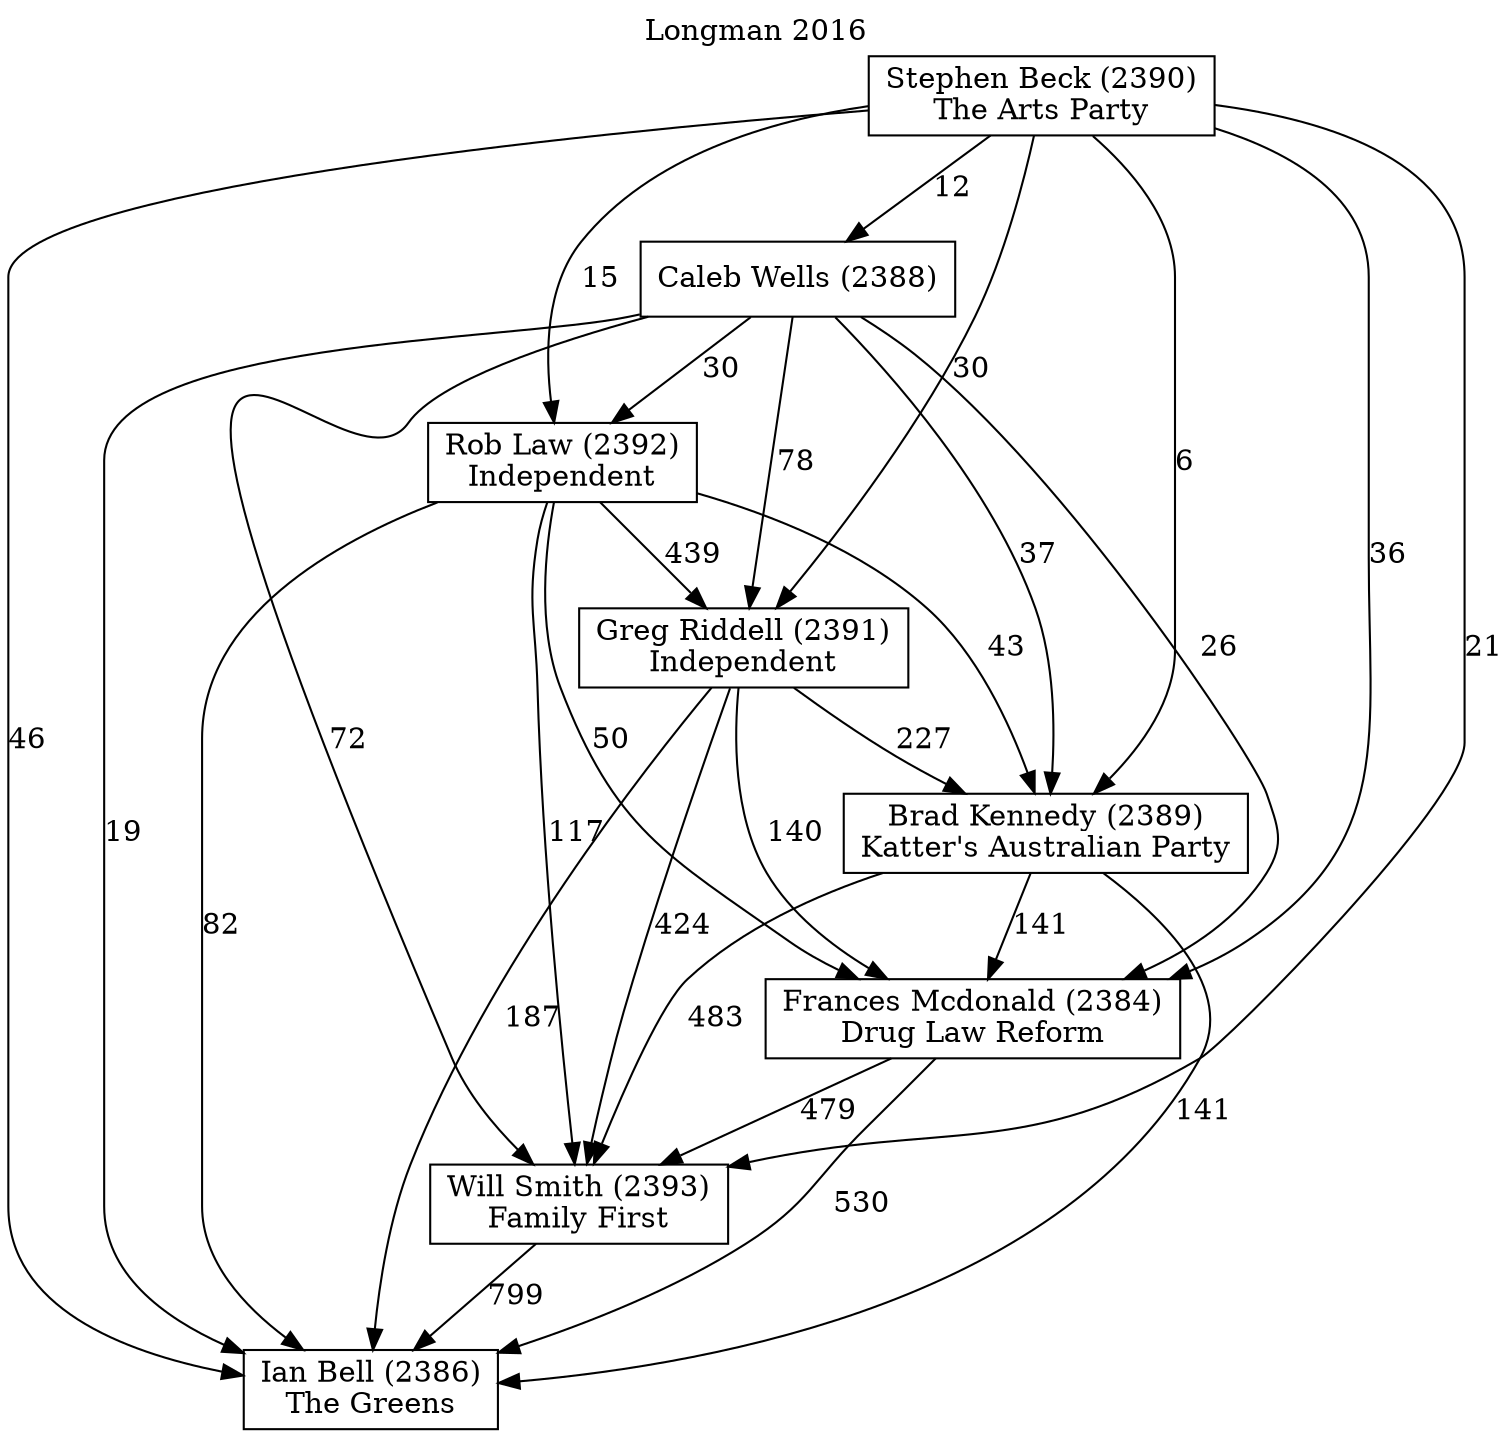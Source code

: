 // House preference flow
digraph "Ian Bell (2386)_Longman_2016" {
	graph [label="Longman 2016" labelloc=t mclimit=10]
	node [shape=box]
	"Brad Kennedy (2389)" [label="Brad Kennedy (2389)
Katter's Australian Party"]
	"Will Smith (2393)" [label="Will Smith (2393)
Family First"]
	"Ian Bell (2386)" [label="Ian Bell (2386)
The Greens"]
	"Stephen Beck (2390)" [label="Stephen Beck (2390)
The Arts Party"]
	"Frances Mcdonald (2384)" [label="Frances Mcdonald (2384)
Drug Law Reform"]
	"Caleb Wells (2388)" [label="Caleb Wells (2388)
"]
	"Greg Riddell (2391)" [label="Greg Riddell (2391)
Independent"]
	"Rob Law (2392)" [label="Rob Law (2392)
Independent"]
	"Rob Law (2392)" -> "Greg Riddell (2391)" [label=439]
	"Frances Mcdonald (2384)" -> "Ian Bell (2386)" [label=530]
	"Caleb Wells (2388)" -> "Rob Law (2392)" [label=30]
	"Rob Law (2392)" -> "Brad Kennedy (2389)" [label=43]
	"Stephen Beck (2390)" -> "Brad Kennedy (2389)" [label=6]
	"Brad Kennedy (2389)" -> "Frances Mcdonald (2384)" [label=141]
	"Stephen Beck (2390)" -> "Will Smith (2393)" [label=21]
	"Rob Law (2392)" -> "Ian Bell (2386)" [label=82]
	"Caleb Wells (2388)" -> "Frances Mcdonald (2384)" [label=26]
	"Will Smith (2393)" -> "Ian Bell (2386)" [label=799]
	"Caleb Wells (2388)" -> "Ian Bell (2386)" [label=19]
	"Greg Riddell (2391)" -> "Will Smith (2393)" [label=424]
	"Rob Law (2392)" -> "Frances Mcdonald (2384)" [label=50]
	"Brad Kennedy (2389)" -> "Ian Bell (2386)" [label=141]
	"Caleb Wells (2388)" -> "Brad Kennedy (2389)" [label=37]
	"Rob Law (2392)" -> "Will Smith (2393)" [label=117]
	"Frances Mcdonald (2384)" -> "Will Smith (2393)" [label=479]
	"Stephen Beck (2390)" -> "Greg Riddell (2391)" [label=30]
	"Greg Riddell (2391)" -> "Brad Kennedy (2389)" [label=227]
	"Greg Riddell (2391)" -> "Frances Mcdonald (2384)" [label=140]
	"Stephen Beck (2390)" -> "Rob Law (2392)" [label=15]
	"Stephen Beck (2390)" -> "Frances Mcdonald (2384)" [label=36]
	"Caleb Wells (2388)" -> "Will Smith (2393)" [label=72]
	"Greg Riddell (2391)" -> "Ian Bell (2386)" [label=187]
	"Brad Kennedy (2389)" -> "Will Smith (2393)" [label=483]
	"Stephen Beck (2390)" -> "Caleb Wells (2388)" [label=12]
	"Caleb Wells (2388)" -> "Greg Riddell (2391)" [label=78]
	"Stephen Beck (2390)" -> "Ian Bell (2386)" [label=46]
}
